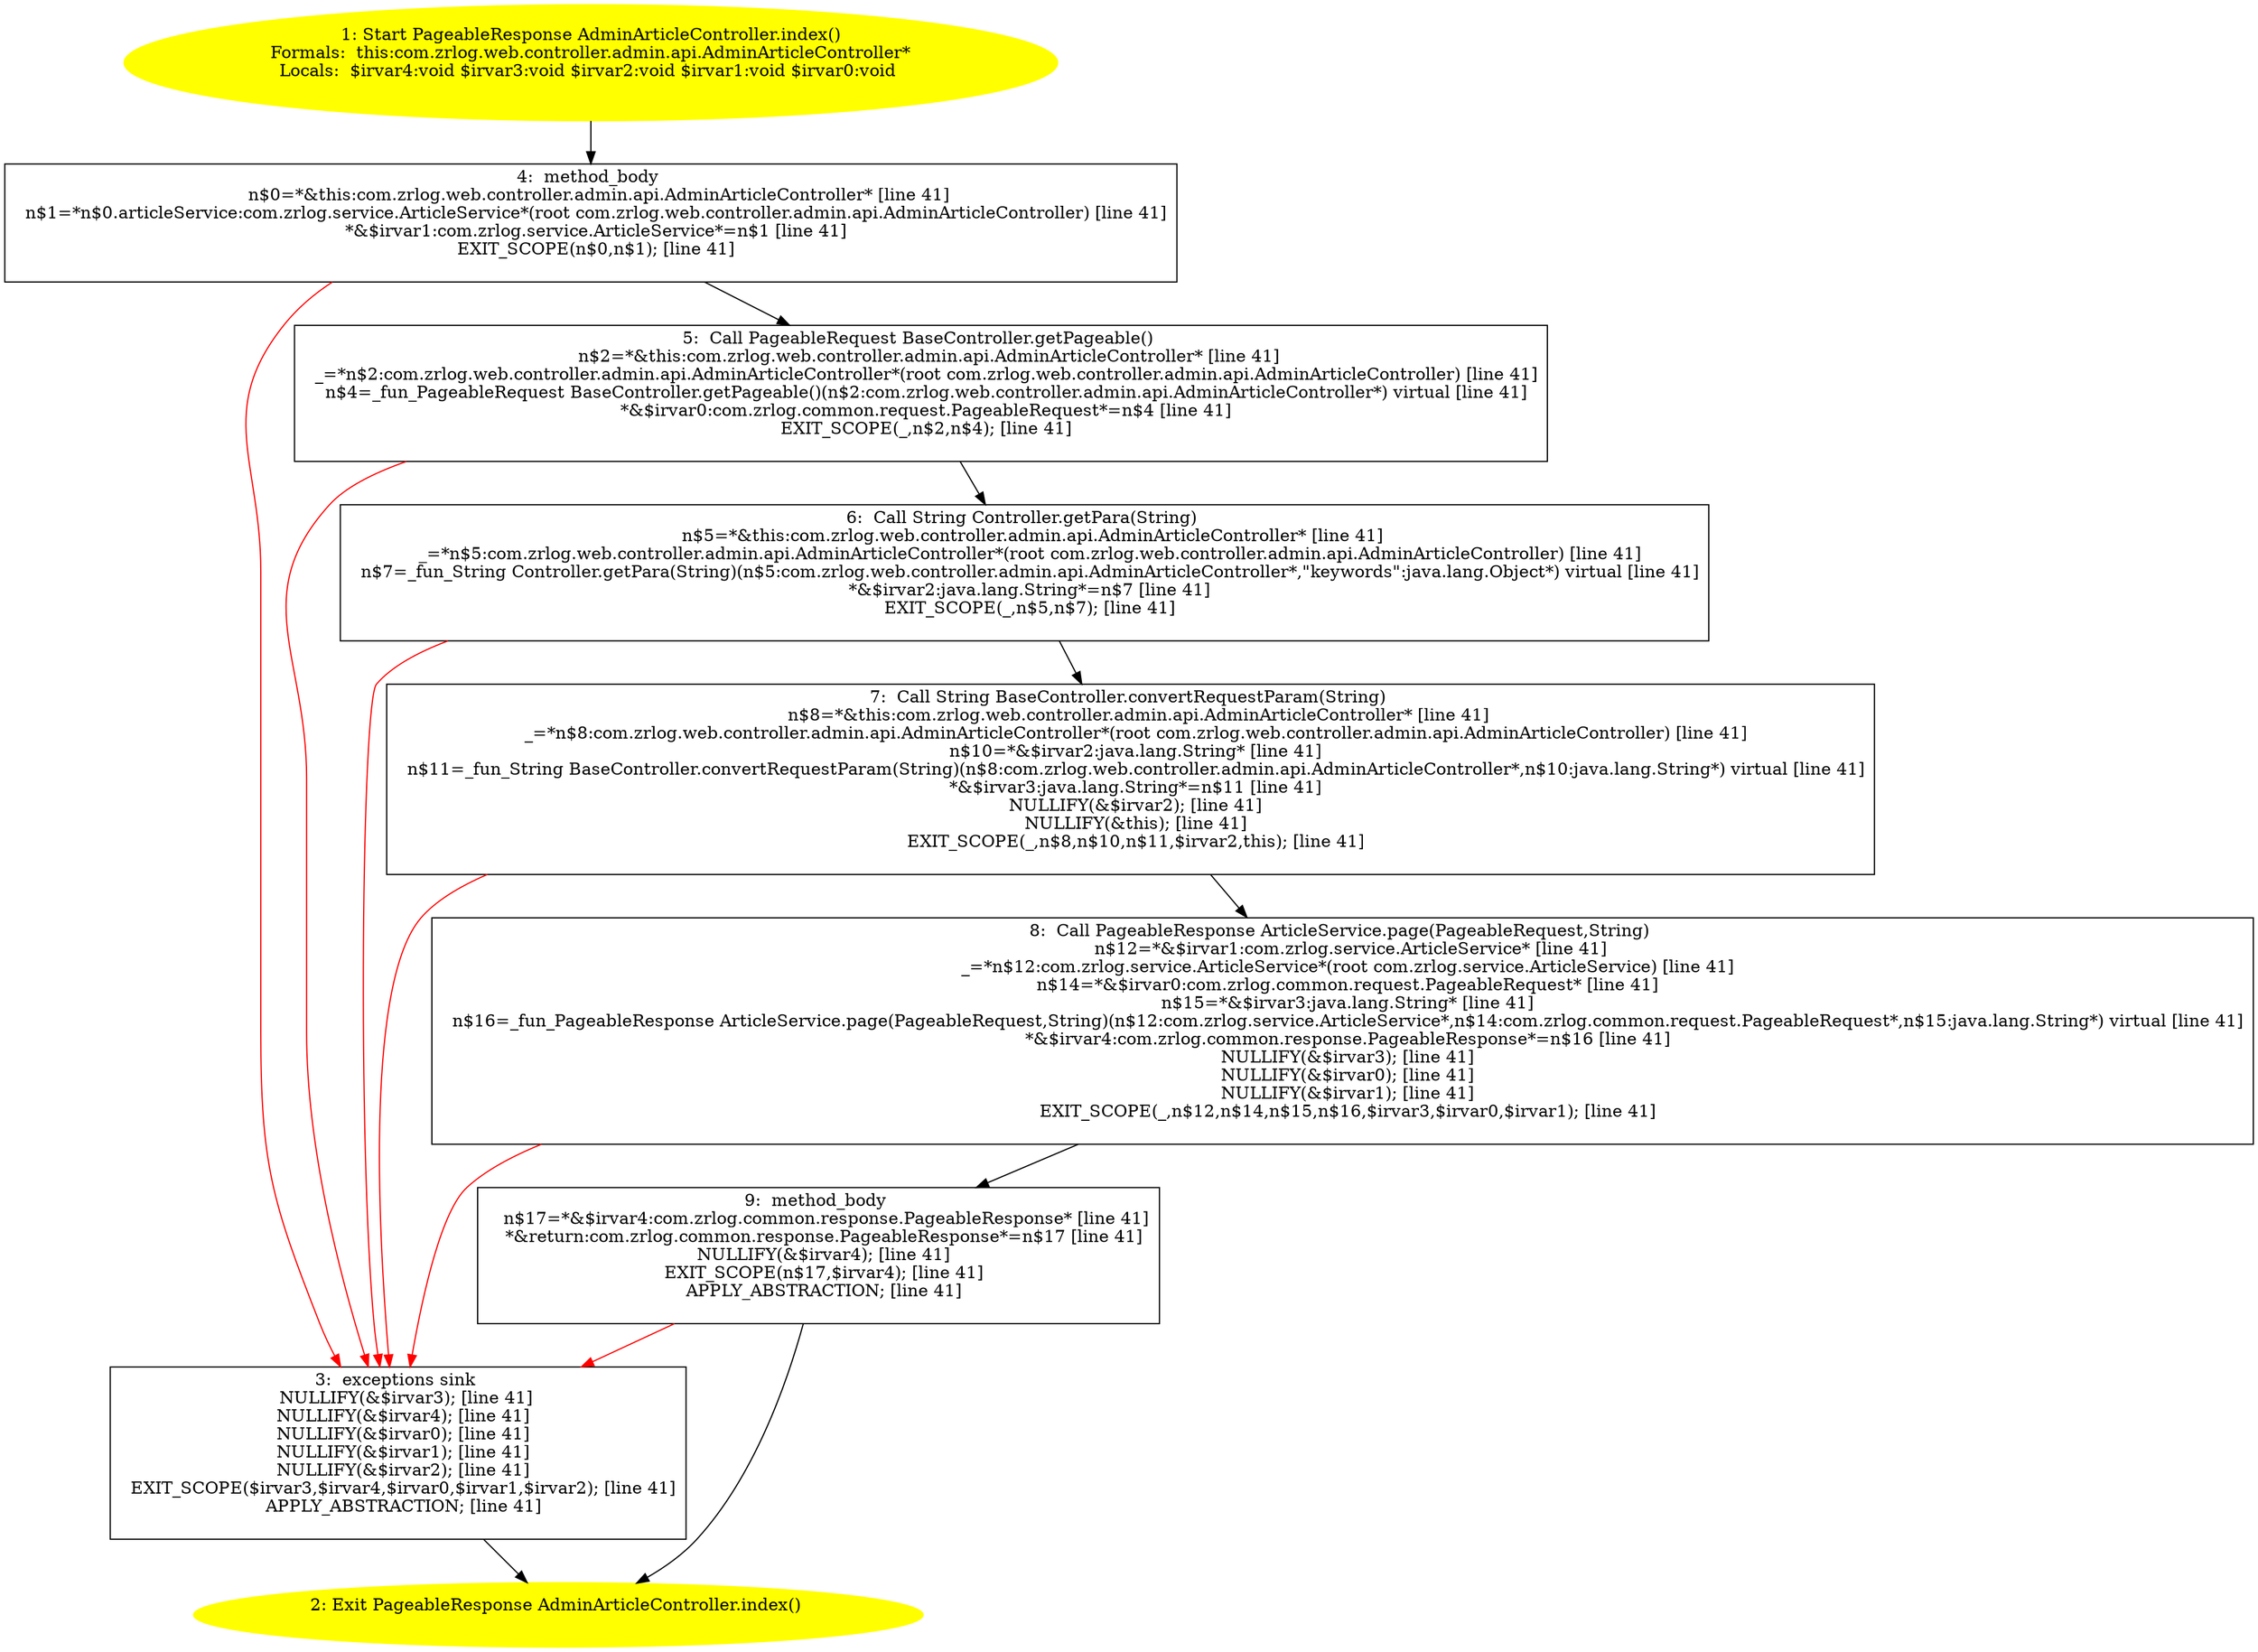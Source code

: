 /* @generated */
digraph cfg {
"com.zrlog.web.controller.admin.api.AdminArticleController.index():com.zrlog.common.response.Pageable.636308d4c5a5c107eb57b30864883bac_1" [label="1: Start PageableResponse AdminArticleController.index()\nFormals:  this:com.zrlog.web.controller.admin.api.AdminArticleController*\nLocals:  $irvar4:void $irvar3:void $irvar2:void $irvar1:void $irvar0:void \n  " color=yellow style=filled]
	

	 "com.zrlog.web.controller.admin.api.AdminArticleController.index():com.zrlog.common.response.Pageable.636308d4c5a5c107eb57b30864883bac_1" -> "com.zrlog.web.controller.admin.api.AdminArticleController.index():com.zrlog.common.response.Pageable.636308d4c5a5c107eb57b30864883bac_4" ;
"com.zrlog.web.controller.admin.api.AdminArticleController.index():com.zrlog.common.response.Pageable.636308d4c5a5c107eb57b30864883bac_2" [label="2: Exit PageableResponse AdminArticleController.index() \n  " color=yellow style=filled]
	

"com.zrlog.web.controller.admin.api.AdminArticleController.index():com.zrlog.common.response.Pageable.636308d4c5a5c107eb57b30864883bac_3" [label="3:  exceptions sink \n   NULLIFY(&$irvar3); [line 41]\n  NULLIFY(&$irvar4); [line 41]\n  NULLIFY(&$irvar0); [line 41]\n  NULLIFY(&$irvar1); [line 41]\n  NULLIFY(&$irvar2); [line 41]\n  EXIT_SCOPE($irvar3,$irvar4,$irvar0,$irvar1,$irvar2); [line 41]\n  APPLY_ABSTRACTION; [line 41]\n " shape="box"]
	

	 "com.zrlog.web.controller.admin.api.AdminArticleController.index():com.zrlog.common.response.Pageable.636308d4c5a5c107eb57b30864883bac_3" -> "com.zrlog.web.controller.admin.api.AdminArticleController.index():com.zrlog.common.response.Pageable.636308d4c5a5c107eb57b30864883bac_2" ;
"com.zrlog.web.controller.admin.api.AdminArticleController.index():com.zrlog.common.response.Pageable.636308d4c5a5c107eb57b30864883bac_4" [label="4:  method_body \n   n$0=*&this:com.zrlog.web.controller.admin.api.AdminArticleController* [line 41]\n  n$1=*n$0.articleService:com.zrlog.service.ArticleService*(root com.zrlog.web.controller.admin.api.AdminArticleController) [line 41]\n  *&$irvar1:com.zrlog.service.ArticleService*=n$1 [line 41]\n  EXIT_SCOPE(n$0,n$1); [line 41]\n " shape="box"]
	

	 "com.zrlog.web.controller.admin.api.AdminArticleController.index():com.zrlog.common.response.Pageable.636308d4c5a5c107eb57b30864883bac_4" -> "com.zrlog.web.controller.admin.api.AdminArticleController.index():com.zrlog.common.response.Pageable.636308d4c5a5c107eb57b30864883bac_5" ;
	 "com.zrlog.web.controller.admin.api.AdminArticleController.index():com.zrlog.common.response.Pageable.636308d4c5a5c107eb57b30864883bac_4" -> "com.zrlog.web.controller.admin.api.AdminArticleController.index():com.zrlog.common.response.Pageable.636308d4c5a5c107eb57b30864883bac_3" [color="red" ];
"com.zrlog.web.controller.admin.api.AdminArticleController.index():com.zrlog.common.response.Pageable.636308d4c5a5c107eb57b30864883bac_5" [label="5:  Call PageableRequest BaseController.getPageable() \n   n$2=*&this:com.zrlog.web.controller.admin.api.AdminArticleController* [line 41]\n  _=*n$2:com.zrlog.web.controller.admin.api.AdminArticleController*(root com.zrlog.web.controller.admin.api.AdminArticleController) [line 41]\n  n$4=_fun_PageableRequest BaseController.getPageable()(n$2:com.zrlog.web.controller.admin.api.AdminArticleController*) virtual [line 41]\n  *&$irvar0:com.zrlog.common.request.PageableRequest*=n$4 [line 41]\n  EXIT_SCOPE(_,n$2,n$4); [line 41]\n " shape="box"]
	

	 "com.zrlog.web.controller.admin.api.AdminArticleController.index():com.zrlog.common.response.Pageable.636308d4c5a5c107eb57b30864883bac_5" -> "com.zrlog.web.controller.admin.api.AdminArticleController.index():com.zrlog.common.response.Pageable.636308d4c5a5c107eb57b30864883bac_6" ;
	 "com.zrlog.web.controller.admin.api.AdminArticleController.index():com.zrlog.common.response.Pageable.636308d4c5a5c107eb57b30864883bac_5" -> "com.zrlog.web.controller.admin.api.AdminArticleController.index():com.zrlog.common.response.Pageable.636308d4c5a5c107eb57b30864883bac_3" [color="red" ];
"com.zrlog.web.controller.admin.api.AdminArticleController.index():com.zrlog.common.response.Pageable.636308d4c5a5c107eb57b30864883bac_6" [label="6:  Call String Controller.getPara(String) \n   n$5=*&this:com.zrlog.web.controller.admin.api.AdminArticleController* [line 41]\n  _=*n$5:com.zrlog.web.controller.admin.api.AdminArticleController*(root com.zrlog.web.controller.admin.api.AdminArticleController) [line 41]\n  n$7=_fun_String Controller.getPara(String)(n$5:com.zrlog.web.controller.admin.api.AdminArticleController*,\"keywords\":java.lang.Object*) virtual [line 41]\n  *&$irvar2:java.lang.String*=n$7 [line 41]\n  EXIT_SCOPE(_,n$5,n$7); [line 41]\n " shape="box"]
	

	 "com.zrlog.web.controller.admin.api.AdminArticleController.index():com.zrlog.common.response.Pageable.636308d4c5a5c107eb57b30864883bac_6" -> "com.zrlog.web.controller.admin.api.AdminArticleController.index():com.zrlog.common.response.Pageable.636308d4c5a5c107eb57b30864883bac_7" ;
	 "com.zrlog.web.controller.admin.api.AdminArticleController.index():com.zrlog.common.response.Pageable.636308d4c5a5c107eb57b30864883bac_6" -> "com.zrlog.web.controller.admin.api.AdminArticleController.index():com.zrlog.common.response.Pageable.636308d4c5a5c107eb57b30864883bac_3" [color="red" ];
"com.zrlog.web.controller.admin.api.AdminArticleController.index():com.zrlog.common.response.Pageable.636308d4c5a5c107eb57b30864883bac_7" [label="7:  Call String BaseController.convertRequestParam(String) \n   n$8=*&this:com.zrlog.web.controller.admin.api.AdminArticleController* [line 41]\n  _=*n$8:com.zrlog.web.controller.admin.api.AdminArticleController*(root com.zrlog.web.controller.admin.api.AdminArticleController) [line 41]\n  n$10=*&$irvar2:java.lang.String* [line 41]\n  n$11=_fun_String BaseController.convertRequestParam(String)(n$8:com.zrlog.web.controller.admin.api.AdminArticleController*,n$10:java.lang.String*) virtual [line 41]\n  *&$irvar3:java.lang.String*=n$11 [line 41]\n  NULLIFY(&$irvar2); [line 41]\n  NULLIFY(&this); [line 41]\n  EXIT_SCOPE(_,n$8,n$10,n$11,$irvar2,this); [line 41]\n " shape="box"]
	

	 "com.zrlog.web.controller.admin.api.AdminArticleController.index():com.zrlog.common.response.Pageable.636308d4c5a5c107eb57b30864883bac_7" -> "com.zrlog.web.controller.admin.api.AdminArticleController.index():com.zrlog.common.response.Pageable.636308d4c5a5c107eb57b30864883bac_8" ;
	 "com.zrlog.web.controller.admin.api.AdminArticleController.index():com.zrlog.common.response.Pageable.636308d4c5a5c107eb57b30864883bac_7" -> "com.zrlog.web.controller.admin.api.AdminArticleController.index():com.zrlog.common.response.Pageable.636308d4c5a5c107eb57b30864883bac_3" [color="red" ];
"com.zrlog.web.controller.admin.api.AdminArticleController.index():com.zrlog.common.response.Pageable.636308d4c5a5c107eb57b30864883bac_8" [label="8:  Call PageableResponse ArticleService.page(PageableRequest,String) \n   n$12=*&$irvar1:com.zrlog.service.ArticleService* [line 41]\n  _=*n$12:com.zrlog.service.ArticleService*(root com.zrlog.service.ArticleService) [line 41]\n  n$14=*&$irvar0:com.zrlog.common.request.PageableRequest* [line 41]\n  n$15=*&$irvar3:java.lang.String* [line 41]\n  n$16=_fun_PageableResponse ArticleService.page(PageableRequest,String)(n$12:com.zrlog.service.ArticleService*,n$14:com.zrlog.common.request.PageableRequest*,n$15:java.lang.String*) virtual [line 41]\n  *&$irvar4:com.zrlog.common.response.PageableResponse*=n$16 [line 41]\n  NULLIFY(&$irvar3); [line 41]\n  NULLIFY(&$irvar0); [line 41]\n  NULLIFY(&$irvar1); [line 41]\n  EXIT_SCOPE(_,n$12,n$14,n$15,n$16,$irvar3,$irvar0,$irvar1); [line 41]\n " shape="box"]
	

	 "com.zrlog.web.controller.admin.api.AdminArticleController.index():com.zrlog.common.response.Pageable.636308d4c5a5c107eb57b30864883bac_8" -> "com.zrlog.web.controller.admin.api.AdminArticleController.index():com.zrlog.common.response.Pageable.636308d4c5a5c107eb57b30864883bac_9" ;
	 "com.zrlog.web.controller.admin.api.AdminArticleController.index():com.zrlog.common.response.Pageable.636308d4c5a5c107eb57b30864883bac_8" -> "com.zrlog.web.controller.admin.api.AdminArticleController.index():com.zrlog.common.response.Pageable.636308d4c5a5c107eb57b30864883bac_3" [color="red" ];
"com.zrlog.web.controller.admin.api.AdminArticleController.index():com.zrlog.common.response.Pageable.636308d4c5a5c107eb57b30864883bac_9" [label="9:  method_body \n   n$17=*&$irvar4:com.zrlog.common.response.PageableResponse* [line 41]\n  *&return:com.zrlog.common.response.PageableResponse*=n$17 [line 41]\n  NULLIFY(&$irvar4); [line 41]\n  EXIT_SCOPE(n$17,$irvar4); [line 41]\n  APPLY_ABSTRACTION; [line 41]\n " shape="box"]
	

	 "com.zrlog.web.controller.admin.api.AdminArticleController.index():com.zrlog.common.response.Pageable.636308d4c5a5c107eb57b30864883bac_9" -> "com.zrlog.web.controller.admin.api.AdminArticleController.index():com.zrlog.common.response.Pageable.636308d4c5a5c107eb57b30864883bac_2" ;
	 "com.zrlog.web.controller.admin.api.AdminArticleController.index():com.zrlog.common.response.Pageable.636308d4c5a5c107eb57b30864883bac_9" -> "com.zrlog.web.controller.admin.api.AdminArticleController.index():com.zrlog.common.response.Pageable.636308d4c5a5c107eb57b30864883bac_3" [color="red" ];
}
